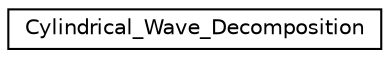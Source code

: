 digraph "Graphical Class Hierarchy"
{
  edge [fontname="Helvetica",fontsize="10",labelfontname="Helvetica",labelfontsize="10"];
  node [fontname="Helvetica",fontsize="10",shape=record];
  rankdir="LR";
  Node0 [label="Cylindrical_Wave_Decomposition",height=0.2,width=0.4,color="black", fillcolor="white", style="filled",URL="$classCylindrical__Wave__Decomposition.html"];
}
